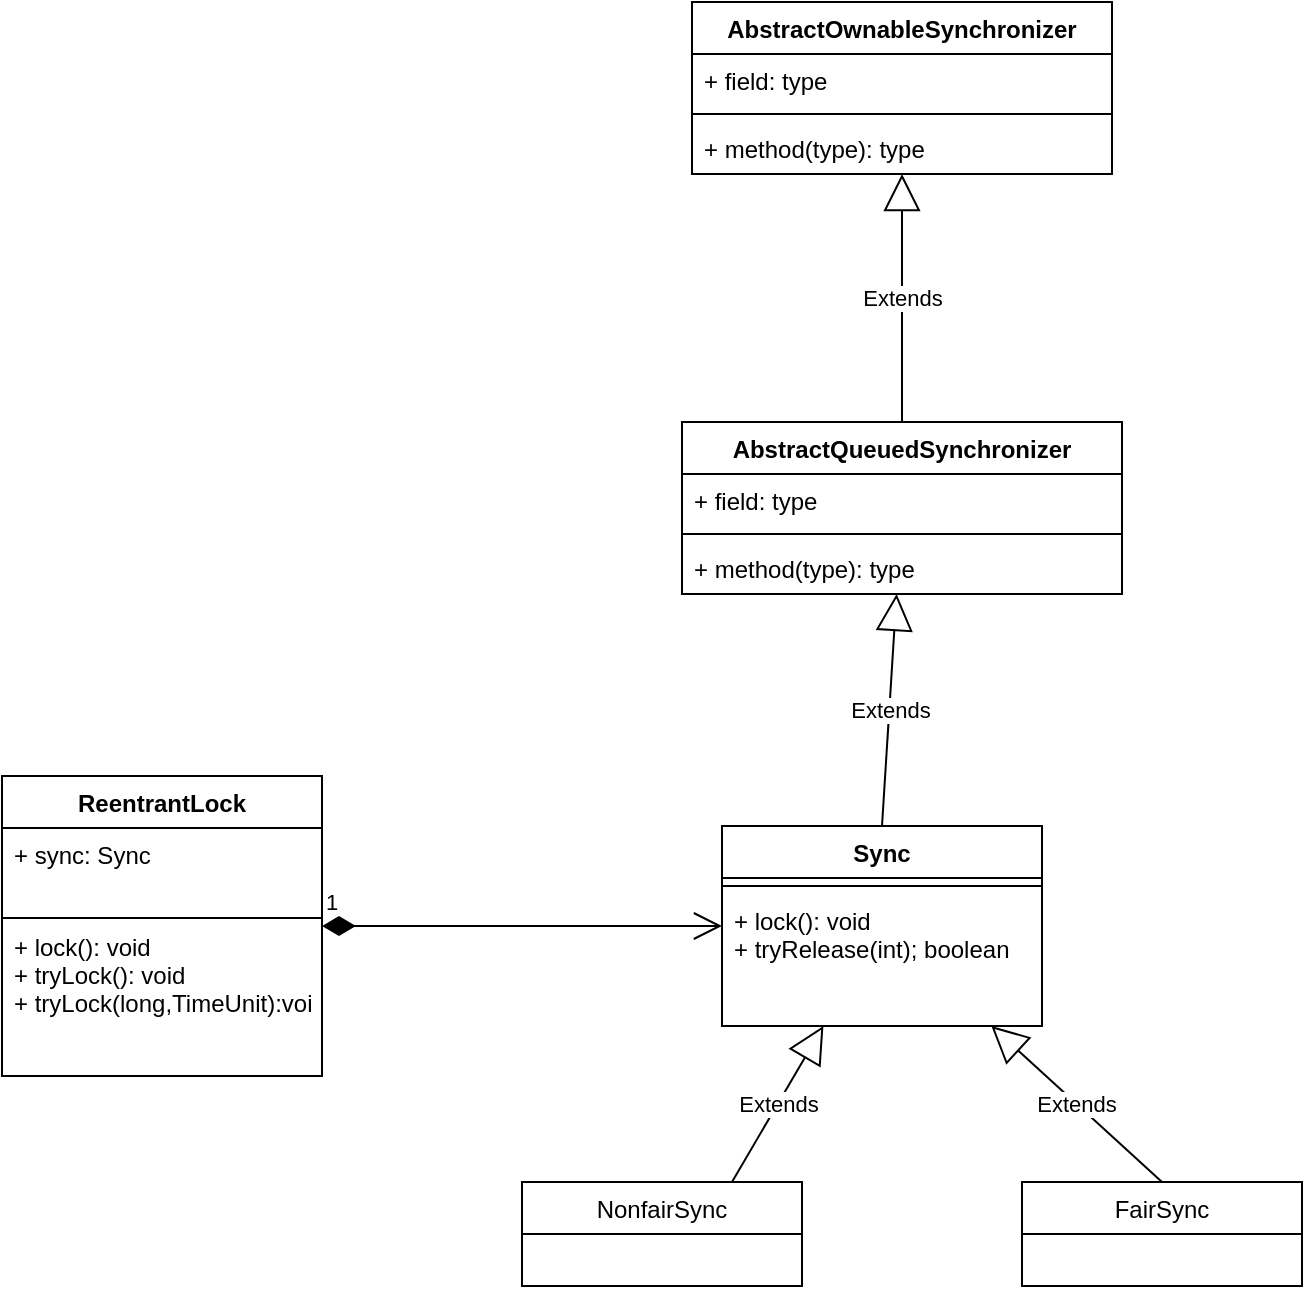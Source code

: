 <mxfile version="20.2.7" type="github" pages="4">
  <diagram id="wMf3YCY0R5SblOMllHFq" name="UML">
    <mxGraphModel dx="1186" dy="653" grid="1" gridSize="10" guides="1" tooltips="1" connect="1" arrows="1" fold="1" page="1" pageScale="1" pageWidth="827" pageHeight="1169" math="0" shadow="0">
      <root>
        <mxCell id="0" />
        <mxCell id="1" parent="0" />
        <mxCell id="aPZhb-t2ADrcSuYCc9ER-1" value="ReentrantLock" style="swimlane;fontStyle=1;align=center;verticalAlign=top;childLayout=stackLayout;horizontal=1;startSize=26;horizontalStack=0;resizeParent=1;resizeParentMax=0;resizeLast=0;collapsible=1;marginBottom=0;" parent="1" vertex="1">
          <mxGeometry x="370" y="517" width="160" height="150" as="geometry" />
        </mxCell>
        <mxCell id="aPZhb-t2ADrcSuYCc9ER-2" value="+ sync: Sync" style="text;strokeColor=none;fillColor=none;align=left;verticalAlign=top;spacingLeft=4;spacingRight=4;overflow=hidden;rotatable=0;points=[[0,0.5],[1,0.5]];portConstraint=eastwest;" parent="aPZhb-t2ADrcSuYCc9ER-1" vertex="1">
          <mxGeometry y="26" width="160" height="44" as="geometry" />
        </mxCell>
        <mxCell id="aPZhb-t2ADrcSuYCc9ER-3" value="" style="line;strokeWidth=1;fillColor=none;align=left;verticalAlign=middle;spacingTop=-1;spacingLeft=3;spacingRight=3;rotatable=0;labelPosition=right;points=[];portConstraint=eastwest;" parent="aPZhb-t2ADrcSuYCc9ER-1" vertex="1">
          <mxGeometry y="70" width="160" height="2" as="geometry" />
        </mxCell>
        <mxCell id="aPZhb-t2ADrcSuYCc9ER-4" value="+ lock(): void&#xa;+ tryLock(): void&#xa;+ tryLock(long,TimeUnit):void" style="text;strokeColor=none;fillColor=none;align=left;verticalAlign=top;spacingLeft=4;spacingRight=4;overflow=hidden;rotatable=0;points=[[0,0.5],[1,0.5]];portConstraint=eastwest;" parent="aPZhb-t2ADrcSuYCc9ER-1" vertex="1">
          <mxGeometry y="72" width="160" height="78" as="geometry" />
        </mxCell>
        <mxCell id="aPZhb-t2ADrcSuYCc9ER-5" value="Sync" style="swimlane;fontStyle=1;align=center;verticalAlign=top;childLayout=stackLayout;horizontal=1;startSize=26;horizontalStack=0;resizeParent=1;resizeParentMax=0;resizeLast=0;collapsible=1;marginBottom=0;" parent="1" vertex="1">
          <mxGeometry x="730" y="542" width="160" height="100" as="geometry" />
        </mxCell>
        <mxCell id="aPZhb-t2ADrcSuYCc9ER-7" value="" style="line;strokeWidth=1;fillColor=none;align=left;verticalAlign=middle;spacingTop=-1;spacingLeft=3;spacingRight=3;rotatable=0;labelPosition=right;points=[];portConstraint=eastwest;" parent="aPZhb-t2ADrcSuYCc9ER-5" vertex="1">
          <mxGeometry y="26" width="160" height="8" as="geometry" />
        </mxCell>
        <mxCell id="aPZhb-t2ADrcSuYCc9ER-8" value="+ lock(): void&#xa;+ tryRelease(int); boolean" style="text;strokeColor=none;fillColor=none;align=left;verticalAlign=top;spacingLeft=4;spacingRight=4;overflow=hidden;rotatable=0;points=[[0,0.5],[1,0.5]];portConstraint=eastwest;" parent="aPZhb-t2ADrcSuYCc9ER-5" vertex="1">
          <mxGeometry y="34" width="160" height="66" as="geometry" />
        </mxCell>
        <mxCell id="aPZhb-t2ADrcSuYCc9ER-9" value="AbstractQueuedSynchronizer" style="swimlane;fontStyle=1;align=center;verticalAlign=top;childLayout=stackLayout;horizontal=1;startSize=26;horizontalStack=0;resizeParent=1;resizeParentMax=0;resizeLast=0;collapsible=1;marginBottom=0;" parent="1" vertex="1">
          <mxGeometry x="710" y="340" width="220" height="86" as="geometry" />
        </mxCell>
        <mxCell id="aPZhb-t2ADrcSuYCc9ER-10" value="+ field: type" style="text;strokeColor=none;fillColor=none;align=left;verticalAlign=top;spacingLeft=4;spacingRight=4;overflow=hidden;rotatable=0;points=[[0,0.5],[1,0.5]];portConstraint=eastwest;" parent="aPZhb-t2ADrcSuYCc9ER-9" vertex="1">
          <mxGeometry y="26" width="220" height="26" as="geometry" />
        </mxCell>
        <mxCell id="aPZhb-t2ADrcSuYCc9ER-11" value="" style="line;strokeWidth=1;fillColor=none;align=left;verticalAlign=middle;spacingTop=-1;spacingLeft=3;spacingRight=3;rotatable=0;labelPosition=right;points=[];portConstraint=eastwest;" parent="aPZhb-t2ADrcSuYCc9ER-9" vertex="1">
          <mxGeometry y="52" width="220" height="8" as="geometry" />
        </mxCell>
        <mxCell id="aPZhb-t2ADrcSuYCc9ER-12" value="+ method(type): type" style="text;strokeColor=none;fillColor=none;align=left;verticalAlign=top;spacingLeft=4;spacingRight=4;overflow=hidden;rotatable=0;points=[[0,0.5],[1,0.5]];portConstraint=eastwest;" parent="aPZhb-t2ADrcSuYCc9ER-9" vertex="1">
          <mxGeometry y="60" width="220" height="26" as="geometry" />
        </mxCell>
        <mxCell id="aPZhb-t2ADrcSuYCc9ER-13" value="AbstractOwnableSynchronizer" style="swimlane;fontStyle=1;align=center;verticalAlign=top;childLayout=stackLayout;horizontal=1;startSize=26;horizontalStack=0;resizeParent=1;resizeParentMax=0;resizeLast=0;collapsible=1;marginBottom=0;" parent="1" vertex="1">
          <mxGeometry x="715" y="130" width="210" height="86" as="geometry" />
        </mxCell>
        <mxCell id="aPZhb-t2ADrcSuYCc9ER-14" value="+ field: type" style="text;strokeColor=none;fillColor=none;align=left;verticalAlign=top;spacingLeft=4;spacingRight=4;overflow=hidden;rotatable=0;points=[[0,0.5],[1,0.5]];portConstraint=eastwest;" parent="aPZhb-t2ADrcSuYCc9ER-13" vertex="1">
          <mxGeometry y="26" width="210" height="26" as="geometry" />
        </mxCell>
        <mxCell id="aPZhb-t2ADrcSuYCc9ER-15" value="" style="line;strokeWidth=1;fillColor=none;align=left;verticalAlign=middle;spacingTop=-1;spacingLeft=3;spacingRight=3;rotatable=0;labelPosition=right;points=[];portConstraint=eastwest;" parent="aPZhb-t2ADrcSuYCc9ER-13" vertex="1">
          <mxGeometry y="52" width="210" height="8" as="geometry" />
        </mxCell>
        <mxCell id="aPZhb-t2ADrcSuYCc9ER-16" value="+ method(type): type" style="text;strokeColor=none;fillColor=none;align=left;verticalAlign=top;spacingLeft=4;spacingRight=4;overflow=hidden;rotatable=0;points=[[0,0.5],[1,0.5]];portConstraint=eastwest;" parent="aPZhb-t2ADrcSuYCc9ER-13" vertex="1">
          <mxGeometry y="60" width="210" height="26" as="geometry" />
        </mxCell>
        <mxCell id="aPZhb-t2ADrcSuYCc9ER-17" value="Extends" style="endArrow=block;endSize=16;endFill=0;html=1;rounded=0;exitX=0.5;exitY=0;exitDx=0;exitDy=0;" parent="1" source="aPZhb-t2ADrcSuYCc9ER-9" target="aPZhb-t2ADrcSuYCc9ER-13" edge="1">
          <mxGeometry width="160" relative="1" as="geometry">
            <mxPoint x="620" y="340" as="sourcePoint" />
            <mxPoint x="780" y="340" as="targetPoint" />
          </mxGeometry>
        </mxCell>
        <mxCell id="aPZhb-t2ADrcSuYCc9ER-18" value="Extends" style="endArrow=block;endSize=16;endFill=0;html=1;rounded=0;exitX=0.5;exitY=0;exitDx=0;exitDy=0;" parent="1" source="aPZhb-t2ADrcSuYCc9ER-5" target="aPZhb-t2ADrcSuYCc9ER-9" edge="1">
          <mxGeometry width="160" relative="1" as="geometry">
            <mxPoint x="620" y="450" as="sourcePoint" />
            <mxPoint x="820" y="450" as="targetPoint" />
          </mxGeometry>
        </mxCell>
        <mxCell id="aPZhb-t2ADrcSuYCc9ER-20" value="1" style="endArrow=open;html=1;endSize=12;startArrow=diamondThin;startSize=14;startFill=1;edgeStyle=orthogonalEdgeStyle;align=left;verticalAlign=bottom;rounded=0;" parent="1" source="aPZhb-t2ADrcSuYCc9ER-1" target="aPZhb-t2ADrcSuYCc9ER-5" edge="1">
          <mxGeometry x="-1" y="3" relative="1" as="geometry">
            <mxPoint x="620" y="600" as="sourcePoint" />
            <mxPoint x="780" y="600" as="targetPoint" />
          </mxGeometry>
        </mxCell>
        <mxCell id="aPZhb-t2ADrcSuYCc9ER-21" value="NonfairSync" style="swimlane;fontStyle=0;childLayout=stackLayout;horizontal=1;startSize=26;fillColor=none;horizontalStack=0;resizeParent=1;resizeParentMax=0;resizeLast=0;collapsible=1;marginBottom=0;" parent="1" vertex="1">
          <mxGeometry x="630" y="720" width="140" height="52" as="geometry" />
        </mxCell>
        <mxCell id="aPZhb-t2ADrcSuYCc9ER-25" value="FairSync" style="swimlane;fontStyle=0;childLayout=stackLayout;horizontal=1;startSize=26;fillColor=none;horizontalStack=0;resizeParent=1;resizeParentMax=0;resizeLast=0;collapsible=1;marginBottom=0;" parent="1" vertex="1">
          <mxGeometry x="880" y="720" width="140" height="52" as="geometry" />
        </mxCell>
        <mxCell id="aPZhb-t2ADrcSuYCc9ER-26" value="Extends" style="endArrow=block;endSize=16;endFill=0;html=1;rounded=0;exitX=0.75;exitY=0;exitDx=0;exitDy=0;" parent="1" source="aPZhb-t2ADrcSuYCc9ER-21" target="aPZhb-t2ADrcSuYCc9ER-5" edge="1">
          <mxGeometry width="160" relative="1" as="geometry">
            <mxPoint x="620" y="780" as="sourcePoint" />
            <mxPoint x="780" y="780" as="targetPoint" />
          </mxGeometry>
        </mxCell>
        <mxCell id="aPZhb-t2ADrcSuYCc9ER-27" value="Extends" style="endArrow=block;endSize=16;endFill=0;html=1;rounded=0;exitX=0.5;exitY=0;exitDx=0;exitDy=0;" parent="1" source="aPZhb-t2ADrcSuYCc9ER-25" target="aPZhb-t2ADrcSuYCc9ER-5" edge="1">
          <mxGeometry width="160" relative="1" as="geometry">
            <mxPoint x="620" y="780" as="sourcePoint" />
            <mxPoint x="870" y="830" as="targetPoint" />
          </mxGeometry>
        </mxCell>
      </root>
    </mxGraphModel>
  </diagram>
  <diagram id="LkAHIDFFZeVLwlDEEHP2" name="lock">
    <mxGraphModel dx="2889" dy="1121" grid="1" gridSize="10" guides="1" tooltips="1" connect="1" arrows="1" fold="1" page="1" pageScale="1" pageWidth="827" pageHeight="1169" math="0" shadow="0">
      <root>
        <mxCell id="0" />
        <mxCell id="1" parent="0" />
        <mxCell id="5BJyOPEvw7wC_g8cWCSK-1" value="Actor" style="shape=umlActor;verticalLabelPosition=bottom;verticalAlign=top;html=1;" parent="1" vertex="1">
          <mxGeometry x="160" y="40" width="30" height="60" as="geometry" />
        </mxCell>
        <mxCell id="5BJyOPEvw7wC_g8cWCSK-4" value="" style="endArrow=none;dashed=1;html=1;rounded=0;" parent="1" target="5BJyOPEvw7wC_g8cWCSK-1" edge="1">
          <mxGeometry width="50" height="50" relative="1" as="geometry">
            <mxPoint x="180" y="910" as="sourcePoint" />
            <mxPoint x="174.5" y="140" as="targetPoint" />
          </mxGeometry>
        </mxCell>
        <mxCell id="5BJyOPEvw7wC_g8cWCSK-5" value="ReentrantLock" style="shape=umlLifeline;perimeter=lifelinePerimeter;whiteSpace=wrap;html=1;container=1;collapsible=0;recursiveResize=0;outlineConnect=0;" parent="1" vertex="1">
          <mxGeometry x="300" y="60" width="100" height="300" as="geometry" />
        </mxCell>
        <mxCell id="5BJyOPEvw7wC_g8cWCSK-6" value="NonfairSync" style="shape=umlLifeline;perimeter=lifelinePerimeter;whiteSpace=wrap;html=1;container=1;collapsible=0;recursiveResize=0;outlineConnect=0;" parent="1" vertex="1">
          <mxGeometry x="470" y="60" width="100" height="300" as="geometry" />
        </mxCell>
        <mxCell id="5BJyOPEvw7wC_g8cWCSK-7" value="AbstractQueuedSynchronizer" style="shape=umlLifeline;perimeter=lifelinePerimeter;whiteSpace=wrap;html=1;container=1;collapsible=0;recursiveResize=0;outlineConnect=0;" parent="1" vertex="1">
          <mxGeometry x="620" y="60" width="170" height="300" as="geometry" />
        </mxCell>
        <mxCell id="5BJyOPEvw7wC_g8cWCSK-8" value="lock" style="html=1;verticalAlign=bottom;endArrow=block;rounded=0;" parent="1" target="5BJyOPEvw7wC_g8cWCSK-5" edge="1">
          <mxGeometry width="80" relative="1" as="geometry">
            <mxPoint x="180" y="209.5" as="sourcePoint" />
            <mxPoint x="260" y="209.5" as="targetPoint" />
            <mxPoint as="offset" />
          </mxGeometry>
        </mxCell>
        <mxCell id="5BJyOPEvw7wC_g8cWCSK-9" value="lock" style="html=1;verticalAlign=bottom;endArrow=block;rounded=0;" parent="1" edge="1">
          <mxGeometry width="80" relative="1" as="geometry">
            <mxPoint x="350" y="260" as="sourcePoint" />
            <mxPoint x="519.5" y="260" as="targetPoint" />
            <mxPoint as="offset" />
          </mxGeometry>
        </mxCell>
        <mxCell id="CcKMJzIiWHoYc19g9mOV-4" style="edgeStyle=orthogonalEdgeStyle;rounded=0;orthogonalLoop=1;jettySize=auto;html=1;entryX=0.5;entryY=0;entryDx=0;entryDy=0;" parent="1" source="CcKMJzIiWHoYc19g9mOV-1" target="CcKMJzIiWHoYc19g9mOV-5" edge="1">
          <mxGeometry relative="1" as="geometry">
            <mxPoint x="-490" y="200" as="targetPoint" />
          </mxGeometry>
        </mxCell>
        <mxCell id="CcKMJzIiWHoYc19g9mOV-1" value="start" style="whiteSpace=wrap;html=1;" parent="1" vertex="1">
          <mxGeometry x="-550" y="60" width="120" height="60" as="geometry" />
        </mxCell>
        <mxCell id="CcKMJzIiWHoYc19g9mOV-2" value="以非公平锁为例" style="text;html=1;align=center;verticalAlign=middle;resizable=0;points=[];autosize=1;strokeColor=none;fillColor=none;" parent="1" vertex="1">
          <mxGeometry x="-680" y="55" width="110" height="30" as="geometry" />
        </mxCell>
        <mxCell id="CcKMJzIiWHoYc19g9mOV-7" style="edgeStyle=orthogonalEdgeStyle;rounded=0;orthogonalLoop=1;jettySize=auto;html=1;" parent="1" source="CcKMJzIiWHoYc19g9mOV-5" target="CcKMJzIiWHoYc19g9mOV-6" edge="1">
          <mxGeometry relative="1" as="geometry" />
        </mxCell>
        <mxCell id="CcKMJzIiWHoYc19g9mOV-8" value="成功" style="edgeLabel;html=1;align=center;verticalAlign=middle;resizable=0;points=[];" parent="CcKMJzIiWHoYc19g9mOV-7" vertex="1" connectable="0">
          <mxGeometry y="-2" relative="1" as="geometry">
            <mxPoint as="offset" />
          </mxGeometry>
        </mxCell>
        <mxCell id="vEtstXqShwHBeF3AB5NA-1" style="edgeStyle=orthogonalEdgeStyle;rounded=0;orthogonalLoop=1;jettySize=auto;html=1;" edge="1" parent="1" source="CcKMJzIiWHoYc19g9mOV-5" target="CcKMJzIiWHoYc19g9mOV-9">
          <mxGeometry relative="1" as="geometry" />
        </mxCell>
        <mxCell id="CcKMJzIiWHoYc19g9mOV-5" value="cas设置state&lt;br&gt;0 -&amp;gt; 1" style="rhombus;whiteSpace=wrap;html=1;fontFamily=Helvetica;fontSize=12;fontColor=default;" parent="1" vertex="1">
          <mxGeometry x="-560" y="180" width="140" height="130" as="geometry" />
        </mxCell>
        <mxCell id="vEtstXqShwHBeF3AB5NA-13" style="edgeStyle=orthogonalEdgeStyle;rounded=0;orthogonalLoop=1;jettySize=auto;html=1;entryX=0.5;entryY=0;entryDx=0;entryDy=0;" edge="1" parent="1" source="CcKMJzIiWHoYc19g9mOV-6" target="vEtstXqShwHBeF3AB5NA-12">
          <mxGeometry relative="1" as="geometry" />
        </mxCell>
        <mxCell id="CcKMJzIiWHoYc19g9mOV-6" value="把锁持有者设置为当前线程" style="whiteSpace=wrap;html=1;" parent="1" vertex="1">
          <mxGeometry x="-770" y="215" width="120" height="60" as="geometry" />
        </mxCell>
        <mxCell id="vEtstXqShwHBeF3AB5NA-4" style="edgeStyle=orthogonalEdgeStyle;rounded=0;orthogonalLoop=1;jettySize=auto;html=1;entryX=0.5;entryY=0;entryDx=0;entryDy=0;" edge="1" parent="1" source="CcKMJzIiWHoYc19g9mOV-9" target="vEtstXqShwHBeF3AB5NA-2">
          <mxGeometry relative="1" as="geometry" />
        </mxCell>
        <mxCell id="CcKMJzIiWHoYc19g9mOV-9" value="拿到state" style="whiteSpace=wrap;html=1;" parent="1" vertex="1">
          <mxGeometry x="-320" y="215" width="120" height="60" as="geometry" />
        </mxCell>
        <mxCell id="vEtstXqShwHBeF3AB5NA-3" style="edgeStyle=orthogonalEdgeStyle;rounded=0;orthogonalLoop=1;jettySize=auto;html=1;entryX=0.5;entryY=1;entryDx=0;entryDy=0;" edge="1" parent="1" source="vEtstXqShwHBeF3AB5NA-2" target="CcKMJzIiWHoYc19g9mOV-5">
          <mxGeometry relative="1" as="geometry" />
        </mxCell>
        <mxCell id="vEtstXqShwHBeF3AB5NA-5" value="是" style="edgeLabel;html=1;align=center;verticalAlign=middle;resizable=0;points=[];" vertex="1" connectable="0" parent="vEtstXqShwHBeF3AB5NA-3">
          <mxGeometry x="-0.486" y="1" relative="1" as="geometry">
            <mxPoint as="offset" />
          </mxGeometry>
        </mxCell>
        <mxCell id="vEtstXqShwHBeF3AB5NA-11" value="否" style="edgeStyle=orthogonalEdgeStyle;rounded=0;orthogonalLoop=1;jettySize=auto;html=1;" edge="1" parent="1" source="vEtstXqShwHBeF3AB5NA-2" target="vEtstXqShwHBeF3AB5NA-6">
          <mxGeometry relative="1" as="geometry" />
        </mxCell>
        <mxCell id="vEtstXqShwHBeF3AB5NA-2" value="锁已释放？" style="rhombus;whiteSpace=wrap;html=1;fontFamily=Helvetica;fontSize=12;fontColor=default;" vertex="1" parent="1">
          <mxGeometry x="-330" y="330" width="140" height="130" as="geometry" />
        </mxCell>
        <mxCell id="vEtstXqShwHBeF3AB5NA-9" style="edgeStyle=orthogonalEdgeStyle;rounded=0;orthogonalLoop=1;jettySize=auto;html=1;" edge="1" parent="1" source="vEtstXqShwHBeF3AB5NA-6" target="vEtstXqShwHBeF3AB5NA-8">
          <mxGeometry relative="1" as="geometry" />
        </mxCell>
        <mxCell id="vEtstXqShwHBeF3AB5NA-10" value="是" style="edgeLabel;html=1;align=center;verticalAlign=middle;resizable=0;points=[];" vertex="1" connectable="0" parent="vEtstXqShwHBeF3AB5NA-9">
          <mxGeometry x="-0.154" y="-1" relative="1" as="geometry">
            <mxPoint as="offset" />
          </mxGeometry>
        </mxCell>
        <mxCell id="vEtstXqShwHBeF3AB5NA-17" value="否" style="edgeStyle=orthogonalEdgeStyle;rounded=0;orthogonalLoop=1;jettySize=auto;html=1;" edge="1" parent="1" source="vEtstXqShwHBeF3AB5NA-6" target="vEtstXqShwHBeF3AB5NA-15">
          <mxGeometry relative="1" as="geometry" />
        </mxCell>
        <mxCell id="vEtstXqShwHBeF3AB5NA-6" value="持有锁的是当前线程？" style="rhombus;whiteSpace=wrap;html=1;fontFamily=Helvetica;fontSize=12;fontColor=default;" vertex="1" parent="1">
          <mxGeometry x="-330" y="530" width="140" height="130" as="geometry" />
        </mxCell>
        <mxCell id="vEtstXqShwHBeF3AB5NA-14" style="edgeStyle=orthogonalEdgeStyle;rounded=0;orthogonalLoop=1;jettySize=auto;html=1;entryX=0.817;entryY=-0.017;entryDx=0;entryDy=0;entryPerimeter=0;" edge="1" parent="1" source="vEtstXqShwHBeF3AB5NA-8" target="vEtstXqShwHBeF3AB5NA-12">
          <mxGeometry relative="1" as="geometry" />
        </mxCell>
        <mxCell id="vEtstXqShwHBeF3AB5NA-8" value="state + 1&lt;br&gt;锁重入" style="whiteSpace=wrap;html=1;" vertex="1" parent="1">
          <mxGeometry x="-580" y="565" width="120" height="60" as="geometry" />
        </mxCell>
        <mxCell id="vEtstXqShwHBeF3AB5NA-12" value="end" style="whiteSpace=wrap;html=1;" vertex="1" parent="1">
          <mxGeometry x="-770" y="750" width="120" height="60" as="geometry" />
        </mxCell>
        <mxCell id="vEtstXqShwHBeF3AB5NA-18" style="edgeStyle=orthogonalEdgeStyle;rounded=0;orthogonalLoop=1;jettySize=auto;html=1;entryX=0.5;entryY=0;entryDx=0;entryDy=0;" edge="1" parent="1" source="vEtstXqShwHBeF3AB5NA-15" target="vEtstXqShwHBeF3AB5NA-21">
          <mxGeometry relative="1" as="geometry">
            <mxPoint x="-260" y="860" as="targetPoint" />
          </mxGeometry>
        </mxCell>
        <mxCell id="vEtstXqShwHBeF3AB5NA-15" value="将当前线程构造成节点node，并将节点加入到等待队列的末尾" style="whiteSpace=wrap;html=1;" vertex="1" parent="1">
          <mxGeometry x="-320" y="730" width="120" height="60" as="geometry" />
        </mxCell>
        <mxCell id="vEtstXqShwHBeF3AB5NA-19" value="&lt;font color=&quot;#006600&quot;&gt;注意：&lt;/font&gt;队列的头节点是个虚节点" style="shape=document;whiteSpace=wrap;html=1;boundedLbl=1;" vertex="1" parent="1">
          <mxGeometry x="-80" y="680" width="120" height="80" as="geometry" />
        </mxCell>
        <mxCell id="vEtstXqShwHBeF3AB5NA-20" value="" style="shape=flexArrow;endArrow=classic;html=1;rounded=0;exitX=1;exitY=0.5;exitDx=0;exitDy=0;entryX=-0.033;entryY=0.625;entryDx=0;entryDy=0;entryPerimeter=0;" edge="1" parent="1" source="vEtstXqShwHBeF3AB5NA-15" target="vEtstXqShwHBeF3AB5NA-19">
          <mxGeometry width="50" height="50" relative="1" as="geometry">
            <mxPoint x="-30" y="770" as="sourcePoint" />
            <mxPoint x="20" y="720" as="targetPoint" />
          </mxGeometry>
        </mxCell>
        <mxCell id="vEtstXqShwHBeF3AB5NA-27" style="edgeStyle=orthogonalEdgeStyle;rounded=0;orthogonalLoop=1;jettySize=auto;html=1;entryX=0.5;entryY=0;entryDx=0;entryDy=0;fontColor=#000000;" edge="1" parent="1" source="vEtstXqShwHBeF3AB5NA-21" target="vEtstXqShwHBeF3AB5NA-23">
          <mxGeometry relative="1" as="geometry" />
        </mxCell>
        <mxCell id="vEtstXqShwHBeF3AB5NA-21" value="&lt;font color=&quot;#000000&quot;&gt;获取node的前驱节点p&lt;/font&gt;" style="whiteSpace=wrap;html=1;fontColor=#006600;" vertex="1" parent="1">
          <mxGeometry x="-320" y="870" width="120" height="60" as="geometry" />
        </mxCell>
        <mxCell id="vEtstXqShwHBeF3AB5NA-26" value="是" style="edgeStyle=orthogonalEdgeStyle;rounded=0;orthogonalLoop=1;jettySize=auto;html=1;entryX=0.5;entryY=0;entryDx=0;entryDy=0;fontColor=#000000;" edge="1" parent="1" source="vEtstXqShwHBeF3AB5NA-23" target="vEtstXqShwHBeF3AB5NA-25">
          <mxGeometry relative="1" as="geometry" />
        </mxCell>
        <mxCell id="vEtstXqShwHBeF3AB5NA-23" value="p是头节点" style="rhombus;whiteSpace=wrap;html=1;fontFamily=Helvetica;fontSize=12;fontColor=default;" vertex="1" parent="1">
          <mxGeometry x="-330" y="970" width="140" height="130" as="geometry" />
        </mxCell>
        <mxCell id="vEtstXqShwHBeF3AB5NA-35" value="失败" style="edgeStyle=orthogonalEdgeStyle;rounded=0;orthogonalLoop=1;jettySize=auto;html=1;fontColor=#000000;" edge="1" parent="1" source="vEtstXqShwHBeF3AB5NA-25" target="vEtstXqShwHBeF3AB5NA-29">
          <mxGeometry relative="1" as="geometry" />
        </mxCell>
        <mxCell id="vEtstXqShwHBeF3AB5NA-36" style="edgeStyle=orthogonalEdgeStyle;rounded=0;orthogonalLoop=1;jettySize=auto;html=1;entryX=0.75;entryY=1;entryDx=0;entryDy=0;fontColor=#000000;" edge="1" parent="1" source="vEtstXqShwHBeF3AB5NA-25" target="vEtstXqShwHBeF3AB5NA-12">
          <mxGeometry relative="1" as="geometry" />
        </mxCell>
        <mxCell id="vEtstXqShwHBeF3AB5NA-37" value="成功" style="edgeLabel;html=1;align=center;verticalAlign=middle;resizable=0;points=[];fontColor=#000000;" vertex="1" connectable="0" parent="vEtstXqShwHBeF3AB5NA-36">
          <mxGeometry x="-0.449" y="-1" relative="1" as="geometry">
            <mxPoint as="offset" />
          </mxGeometry>
        </mxCell>
        <mxCell id="vEtstXqShwHBeF3AB5NA-25" value="尝试获取锁" style="rhombus;whiteSpace=wrap;html=1;fontFamily=Helvetica;fontSize=12;fontColor=default;" vertex="1" parent="1">
          <mxGeometry x="-330" y="1150" width="140" height="130" as="geometry" />
        </mxCell>
        <mxCell id="vEtstXqShwHBeF3AB5NA-30" style="edgeStyle=orthogonalEdgeStyle;rounded=0;orthogonalLoop=1;jettySize=auto;html=1;fontColor=#000000;entryX=1;entryY=0.5;entryDx=0;entryDy=0;" edge="1" parent="1" source="vEtstXqShwHBeF3AB5NA-29" target="vEtstXqShwHBeF3AB5NA-38">
          <mxGeometry relative="1" as="geometry">
            <mxPoint x="-430" y="1600" as="targetPoint" />
            <Array as="points">
              <mxPoint x="-630" y="1415" />
            </Array>
          </mxGeometry>
        </mxCell>
        <mxCell id="vEtstXqShwHBeF3AB5NA-31" value="就绪，等待资源&lt;br&gt;SIGNAL" style="edgeLabel;html=1;align=center;verticalAlign=middle;resizable=0;points=[];fontColor=#000000;" vertex="1" connectable="0" parent="vEtstXqShwHBeF3AB5NA-30">
          <mxGeometry x="0.081" y="1" relative="1" as="geometry">
            <mxPoint as="offset" />
          </mxGeometry>
        </mxCell>
        <mxCell id="vEtstXqShwHBeF3AB5NA-32" style="edgeStyle=orthogonalEdgeStyle;rounded=0;orthogonalLoop=1;jettySize=auto;html=1;fontColor=#000000;entryX=0.5;entryY=0;entryDx=0;entryDy=0;" edge="1" parent="1" source="vEtstXqShwHBeF3AB5NA-29" target="vEtstXqShwHBeF3AB5NA-39">
          <mxGeometry relative="1" as="geometry">
            <mxPoint x="-260" y="1640" as="targetPoint" />
          </mxGeometry>
        </mxCell>
        <mxCell id="vEtstXqShwHBeF3AB5NA-33" value="已放弃获取资源&lt;br&gt;CANCELLED" style="edgeLabel;html=1;align=center;verticalAlign=middle;resizable=0;points=[];fontColor=#000000;" vertex="1" connectable="0" parent="vEtstXqShwHBeF3AB5NA-32">
          <mxGeometry x="-0.237" y="1" relative="1" as="geometry">
            <mxPoint as="offset" />
          </mxGeometry>
        </mxCell>
        <mxCell id="vEtstXqShwHBeF3AB5NA-34" style="edgeStyle=orthogonalEdgeStyle;rounded=0;orthogonalLoop=1;jettySize=auto;html=1;fontColor=#000000;entryX=0.5;entryY=0;entryDx=0;entryDy=0;" edge="1" parent="1" source="vEtstXqShwHBeF3AB5NA-29" target="vEtstXqShwHBeF3AB5NA-41">
          <mxGeometry relative="1" as="geometry">
            <mxPoint x="-40" y="1610" as="targetPoint" />
          </mxGeometry>
        </mxCell>
        <mxCell id="vEtstXqShwHBeF3AB5NA-46" value="&lt;span style=&quot;font-size: 12px; text-align: left; background-color: rgb(248, 249, 250);&quot;&gt;CONDITION or&lt;br&gt;&amp;nbsp;PROPAGATE&lt;/span&gt;" style="edgeLabel;html=1;align=center;verticalAlign=middle;resizable=0;points=[];fontColor=#000000;" vertex="1" connectable="0" parent="vEtstXqShwHBeF3AB5NA-34">
          <mxGeometry x="0.123" y="2" relative="1" as="geometry">
            <mxPoint as="offset" />
          </mxGeometry>
        </mxCell>
        <mxCell id="vEtstXqShwHBeF3AB5NA-29" value="判断前驱节点的状态" style="rhombus;whiteSpace=wrap;html=1;fontFamily=Helvetica;fontSize=12;fontColor=default;" vertex="1" parent="1">
          <mxGeometry x="-330" y="1350" width="140" height="130" as="geometry" />
        </mxCell>
        <mxCell id="vEtstXqShwHBeF3AB5NA-47" style="edgeStyle=orthogonalEdgeStyle;rounded=0;orthogonalLoop=1;jettySize=auto;html=1;entryX=0.25;entryY=1;entryDx=0;entryDy=0;fontColor=#000000;" edge="1" parent="1" source="vEtstXqShwHBeF3AB5NA-38" target="vEtstXqShwHBeF3AB5NA-12">
          <mxGeometry relative="1" as="geometry" />
        </mxCell>
        <mxCell id="vEtstXqShwHBeF3AB5NA-38" value="阻塞当前线程，设置中断状态" style="whiteSpace=wrap;html=1;fontColor=#000000;" vertex="1" parent="1">
          <mxGeometry x="-800" y="1385" width="120" height="60" as="geometry" />
        </mxCell>
        <mxCell id="vEtstXqShwHBeF3AB5NA-40" style="edgeStyle=orthogonalEdgeStyle;rounded=0;orthogonalLoop=1;jettySize=auto;html=1;fontColor=#000000;entryX=0.871;entryY=0.685;entryDx=0;entryDy=0;entryPerimeter=0;" edge="1" parent="1" source="vEtstXqShwHBeF3AB5NA-39" target="vEtstXqShwHBeF3AB5NA-29">
          <mxGeometry relative="1" as="geometry">
            <mxPoint x="-170" y="1440" as="targetPoint" />
            <Array as="points">
              <mxPoint x="-208" y="1590" />
              <mxPoint x="-208" y="1590" />
            </Array>
          </mxGeometry>
        </mxCell>
        <mxCell id="vEtstXqShwHBeF3AB5NA-39" value="找到上一个没有取消获取资源的节点，设置为当前节点的前驱节点" style="whiteSpace=wrap;html=1;fontColor=#000000;" vertex="1" parent="1">
          <mxGeometry x="-320" y="1680" width="120" height="60" as="geometry" />
        </mxCell>
        <mxCell id="vEtstXqShwHBeF3AB5NA-44" style="edgeStyle=orthogonalEdgeStyle;rounded=0;orthogonalLoop=1;jettySize=auto;html=1;fontColor=#000000;entryX=0.893;entryY=0.623;entryDx=0;entryDy=0;entryPerimeter=0;" edge="1" parent="1" source="vEtstXqShwHBeF3AB5NA-41" target="vEtstXqShwHBeF3AB5NA-29">
          <mxGeometry relative="1" as="geometry">
            <mxPoint x="-170" y="1440" as="targetPoint" />
            <Array as="points">
              <mxPoint x="-80" y="1431" />
            </Array>
          </mxGeometry>
        </mxCell>
        <mxCell id="vEtstXqShwHBeF3AB5NA-41" value="设置前驱节点状态为SIGNAL" style="whiteSpace=wrap;html=1;fontColor=#000000;" vertex="1" parent="1">
          <mxGeometry x="-100" y="1680" width="120" height="60" as="geometry" />
        </mxCell>
        <mxCell id="vEtstXqShwHBeF3AB5NA-42" value="SIGNAL：已就绪等待资源&lt;br&gt;&lt;div style=&quot;&quot;&gt;&lt;span style=&quot;background-color: initial;&quot;&gt;CANCELLED：线程已取消获取资源&lt;/span&gt;&lt;/div&gt;CONDITION：等待唤醒&lt;br&gt;PROPAGATE" style="shape=document;whiteSpace=wrap;html=1;boundedLbl=1;fontColor=#000000;align=left;" vertex="1" parent="1">
          <mxGeometry x="-90" y="1250" width="280" height="80" as="geometry" />
        </mxCell>
        <mxCell id="vEtstXqShwHBeF3AB5NA-43" value="" style="shape=flexArrow;endArrow=classic;html=1;rounded=0;fontColor=#000000;entryX=0;entryY=0.5;entryDx=0;entryDy=0;exitX=0.857;exitY=0.308;exitDx=0;exitDy=0;exitPerimeter=0;" edge="1" parent="1" source="vEtstXqShwHBeF3AB5NA-29" target="vEtstXqShwHBeF3AB5NA-42">
          <mxGeometry width="50" height="50" relative="1" as="geometry">
            <mxPoint x="-30" y="1690" as="sourcePoint" />
            <mxPoint x="20" y="1640" as="targetPoint" />
          </mxGeometry>
        </mxCell>
        <mxCell id="s0uvo3wwTLiSWGKgT-UO-1" value="LockSupport.park()" style="shape=document;whiteSpace=wrap;html=1;boundedLbl=1;fontColor=#000000;" vertex="1" parent="1">
          <mxGeometry x="-815" y="1560" width="150" height="80" as="geometry" />
        </mxCell>
        <mxCell id="s0uvo3wwTLiSWGKgT-UO-2" value="" style="shape=flexArrow;endArrow=classic;html=1;rounded=0;fontColor=#000000;exitX=0.5;exitY=1;exitDx=0;exitDy=0;entryX=0.5;entryY=0;entryDx=0;entryDy=0;" edge="1" parent="1" source="vEtstXqShwHBeF3AB5NA-38" target="s0uvo3wwTLiSWGKgT-UO-1">
          <mxGeometry width="50" height="50" relative="1" as="geometry">
            <mxPoint x="-520" y="1490" as="sourcePoint" />
            <mxPoint x="-470" y="1440" as="targetPoint" />
          </mxGeometry>
        </mxCell>
      </root>
    </mxGraphModel>
  </diagram>
  <diagram id="psnwYlz7nTenwIcom3Wk" name="unlock">
    <mxGraphModel dx="2062" dy="1121" grid="1" gridSize="10" guides="1" tooltips="1" connect="1" arrows="1" fold="1" page="1" pageScale="1" pageWidth="827" pageHeight="1169" math="0" shadow="0">
      <root>
        <mxCell id="0" />
        <mxCell id="1" parent="0" />
        <mxCell id="dPK34BquxRaG-UTX9CmL-11" style="edgeStyle=orthogonalEdgeStyle;rounded=0;orthogonalLoop=1;jettySize=auto;html=1;fontColor=#000000;" edge="1" parent="1" source="dPK34BquxRaG-UTX9CmL-1" target="dPK34BquxRaG-UTX9CmL-3">
          <mxGeometry relative="1" as="geometry" />
        </mxCell>
        <mxCell id="dPK34BquxRaG-UTX9CmL-1" value="start" style="whiteSpace=wrap;html=1;fontColor=#000000;" vertex="1" parent="1">
          <mxGeometry x="330" y="80" width="120" height="60" as="geometry" />
        </mxCell>
        <mxCell id="dPK34BquxRaG-UTX9CmL-12" value="否" style="edgeStyle=orthogonalEdgeStyle;rounded=0;orthogonalLoop=1;jettySize=auto;html=1;entryX=1;entryY=0.5;entryDx=0;entryDy=0;fontColor=#000000;" edge="1" parent="1" source="dPK34BquxRaG-UTX9CmL-3" target="dPK34BquxRaG-UTX9CmL-4">
          <mxGeometry relative="1" as="geometry" />
        </mxCell>
        <mxCell id="dPK34BquxRaG-UTX9CmL-13" value="是" style="edgeStyle=orthogonalEdgeStyle;rounded=0;orthogonalLoop=1;jettySize=auto;html=1;entryX=0.5;entryY=0;entryDx=0;entryDy=0;fontColor=#000000;" edge="1" parent="1" source="dPK34BquxRaG-UTX9CmL-3" target="dPK34BquxRaG-UTX9CmL-5">
          <mxGeometry relative="1" as="geometry" />
        </mxCell>
        <mxCell id="dPK34BquxRaG-UTX9CmL-3" value="当前线程是否持有锁" style="rhombus;whiteSpace=wrap;html=1;fontFamily=Helvetica;fontSize=12;fontColor=default;" vertex="1" parent="1">
          <mxGeometry x="320" y="220" width="140" height="130" as="geometry" />
        </mxCell>
        <mxCell id="dPK34BquxRaG-UTX9CmL-10" style="edgeStyle=orthogonalEdgeStyle;rounded=0;orthogonalLoop=1;jettySize=auto;html=1;fontColor=#000000;" edge="1" parent="1" source="dPK34BquxRaG-UTX9CmL-4" target="dPK34BquxRaG-UTX9CmL-8">
          <mxGeometry relative="1" as="geometry" />
        </mxCell>
        <mxCell id="dPK34BquxRaG-UTX9CmL-4" value="抛出异常" style="whiteSpace=wrap;html=1;fontColor=#000000;" vertex="1" parent="1">
          <mxGeometry x="80" y="255" width="120" height="60" as="geometry" />
        </mxCell>
        <mxCell id="dPK34BquxRaG-UTX9CmL-14" style="edgeStyle=orthogonalEdgeStyle;rounded=0;orthogonalLoop=1;jettySize=auto;html=1;fontColor=#000000;" edge="1" parent="1" source="dPK34BquxRaG-UTX9CmL-5" target="dPK34BquxRaG-UTX9CmL-6">
          <mxGeometry relative="1" as="geometry" />
        </mxCell>
        <mxCell id="dPK34BquxRaG-UTX9CmL-5" value="state - 1" style="whiteSpace=wrap;html=1;fontColor=#000000;" vertex="1" parent="1">
          <mxGeometry x="330" y="430" width="120" height="60" as="geometry" />
        </mxCell>
        <mxCell id="dPK34BquxRaG-UTX9CmL-9" value="否" style="edgeStyle=orthogonalEdgeStyle;rounded=0;orthogonalLoop=1;jettySize=auto;html=1;entryX=1;entryY=0.5;entryDx=0;entryDy=0;fontColor=#000000;" edge="1" parent="1" source="dPK34BquxRaG-UTX9CmL-6" target="dPK34BquxRaG-UTX9CmL-8">
          <mxGeometry relative="1" as="geometry" />
        </mxCell>
        <mxCell id="dPK34BquxRaG-UTX9CmL-15" value="是" style="edgeStyle=orthogonalEdgeStyle;rounded=0;orthogonalLoop=1;jettySize=auto;html=1;fontColor=#000000;" edge="1" parent="1" source="dPK34BquxRaG-UTX9CmL-6" target="dPK34BquxRaG-UTX9CmL-7">
          <mxGeometry relative="1" as="geometry" />
        </mxCell>
        <mxCell id="dPK34BquxRaG-UTX9CmL-6" value="当前线程是否已经完释放锁&lt;br&gt;state == 0" style="rhombus;whiteSpace=wrap;html=1;fontFamily=Helvetica;fontSize=12;fontColor=default;" vertex="1" parent="1">
          <mxGeometry x="320" y="580" width="140" height="130" as="geometry" />
        </mxCell>
        <mxCell id="dPK34BquxRaG-UTX9CmL-19" style="edgeStyle=orthogonalEdgeStyle;rounded=0;orthogonalLoop=1;jettySize=auto;html=1;entryX=0.5;entryY=0;entryDx=0;entryDy=0;fontColor=#000000;" edge="1" parent="1" source="dPK34BquxRaG-UTX9CmL-7" target="dPK34BquxRaG-UTX9CmL-17">
          <mxGeometry relative="1" as="geometry" />
        </mxCell>
        <mxCell id="dPK34BquxRaG-UTX9CmL-7" value="取消当前线程为锁的持有者" style="whiteSpace=wrap;html=1;fontColor=#000000;" vertex="1" parent="1">
          <mxGeometry x="330" y="770" width="120" height="60" as="geometry" />
        </mxCell>
        <mxCell id="dPK34BquxRaG-UTX9CmL-8" value="end" style="whiteSpace=wrap;html=1;fontColor=#000000;" vertex="1" parent="1">
          <mxGeometry x="80" y="615" width="120" height="60" as="geometry" />
        </mxCell>
        <mxCell id="dPK34BquxRaG-UTX9CmL-20" style="edgeStyle=orthogonalEdgeStyle;rounded=0;orthogonalLoop=1;jettySize=auto;html=1;entryX=0.5;entryY=0;entryDx=0;entryDy=0;fontColor=#000000;" edge="1" parent="1" source="dPK34BquxRaG-UTX9CmL-17" target="dPK34BquxRaG-UTX9CmL-18">
          <mxGeometry relative="1" as="geometry" />
        </mxCell>
        <mxCell id="dPK34BquxRaG-UTX9CmL-17" value="获取等待队列的头结点head" style="whiteSpace=wrap;html=1;fontColor=#000000;" vertex="1" parent="1">
          <mxGeometry x="330" y="900" width="120" height="60" as="geometry" />
        </mxCell>
        <mxCell id="dPK34BquxRaG-UTX9CmL-21" style="edgeStyle=orthogonalEdgeStyle;rounded=0;orthogonalLoop=1;jettySize=auto;html=1;entryX=0.5;entryY=1;entryDx=0;entryDy=0;fontColor=#000000;" edge="1" parent="1" source="dPK34BquxRaG-UTX9CmL-18" target="dPK34BquxRaG-UTX9CmL-8">
          <mxGeometry relative="1" as="geometry" />
        </mxCell>
        <mxCell id="dPK34BquxRaG-UTX9CmL-18" value="往后找到第一个非CANCELLED状态的节点，并唤醒" style="whiteSpace=wrap;html=1;fontColor=#000000;" vertex="1" parent="1">
          <mxGeometry x="330" y="1020" width="120" height="60" as="geometry" />
        </mxCell>
        <mxCell id="dPK34BquxRaG-UTX9CmL-22" value="" style="shape=flexArrow;endArrow=classic;html=1;rounded=0;fontColor=#000000;exitX=1;exitY=0.5;exitDx=0;exitDy=0;entryX=0;entryY=0.5;entryDx=0;entryDy=0;" edge="1" parent="1" source="dPK34BquxRaG-UTX9CmL-18" target="dPK34BquxRaG-UTX9CmL-24">
          <mxGeometry width="50" height="50" relative="1" as="geometry">
            <mxPoint x="390" y="1150" as="sourcePoint" />
            <mxPoint x="570" y="1000" as="targetPoint" />
          </mxGeometry>
        </mxCell>
        <mxCell id="dPK34BquxRaG-UTX9CmL-24" value="LockSupport.unpark(s.thread)" style="shape=document;whiteSpace=wrap;html=1;boundedLbl=1;fontColor=#000000;" vertex="1" parent="1">
          <mxGeometry x="570" y="950" width="200" height="80" as="geometry" />
        </mxCell>
      </root>
    </mxGraphModel>
  </diagram>
  <diagram id="r6fSkEH4f68ZHQfrFJqB" name="synchronized">
    <mxGraphModel dx="1186" dy="653" grid="1" gridSize="10" guides="1" tooltips="1" connect="1" arrows="1" fold="1" page="1" pageScale="1" pageWidth="827" pageHeight="1169" math="0" shadow="0">
      <root>
        <mxCell id="0" />
        <mxCell id="1" parent="0" />
        <mxCell id="81c6ErLLMhzepzBZF4nn-1" value="&lt;font style=&quot;font-size: 17px;&quot;&gt;synchronized是由java虚拟机实现的，在字节码层面是在执行的代码前后添加monitorenter喝moniterexit命令来实现的。Java中线程的线程通讯是通过共享内存的，而jmm里面只有堆和方法区是线程共享的，synchronized中的锁就是利用堆中的对象来完成的。Java对象由对象头，对象体和填充字段组成。而对象头又由mark world，类型信息句柄组成，如果是数组类型还要增加一位来存储数组长度。synchronized的锁就是存储在mark world里面。通过复用该存储空间，可以表示无锁，偏向锁，轻量级锁和重量级锁四个状态。在无锁状态下是存储对象的hashcode，分代年龄信息。在线程进入synchronized代码块前，首先检查锁标志位，如果是可偏向的，检查是否已偏向当前线程，如果是的话，执行同步代码，否则cas竞争锁，成功则将mark world中Thread ID记录为当前线程id，并在栈桢Lock Record中存储当前线程ID。竞争失败：说明有竞争，等到达safepoint时会暂停持有偏向锁的线程，检查持有锁的线程是否还存活，如果已经处于不活跃状态，则将该锁偏向锁当前线程。否则升级为轻量级锁，由原来的线程持有锁。当前竞争线程进入自旋。轻量级锁的竞争：构造一个无锁状态的marl world设置到lock record里面，cas尝试将mark world中的记录指向lock rocord，成功：获取锁，失败则自旋。重量级锁：synchronized重量级锁是通过对象内部的monitor来实现的，每个对象都有一个与之关联的monitor，竞争重量级锁的时候会尝试将monitor对象里面的owner属性设置为当前线程，成功则将mark world中记录monitor的指针，否则阻塞。&lt;/font&gt;" style="whiteSpace=wrap;html=1;align=left;" parent="1" vertex="1">
          <mxGeometry x="90" y="40" width="860" height="400" as="geometry" />
        </mxCell>
      </root>
    </mxGraphModel>
  </diagram>
</mxfile>
